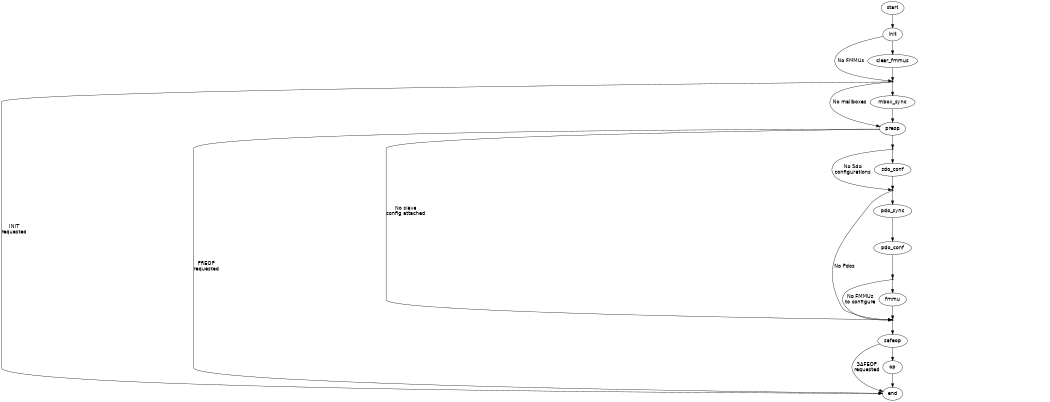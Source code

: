 
/* $Id$ */

digraph slaveconf {
    size="7,9"
    center=1
    ratio=fill

    start [fontname="Helvetica"]
    start -> init [weight=10]

    init [fontname="Helvetica"]
    //init -> init
    //init -> error
    init -> enter_mbox_sync [fontname="Helvetica",label ="No FMMUs"]
    init -> clear_fmmus [weight=10]

    clear_fmmus [fontname="Helvetica"]
    //clear_fmmus -> clear_fmmus
    //clear_fmmus -> error
    clear_fmmus -> enter_mbox_sync [weight=10]

    enter_mbox_sync [shape=point,label=""]
    enter_mbox_sync -> end [fontname="Helvetica",label="INIT\nrequested"]
    enter_mbox_sync -> preop [fontname="Helvetica",label="No mailboxes"]
    enter_mbox_sync -> mbox_sync [weight=10]

    mbox_sync [fontname="Helvetica"]
    //mbox_sync -> mbox_sync
    //mbox_sync -> error
    mbox_sync -> preop [weight=10]

    preop [fontname="Helvetica"]
    //preop -> preop
    //preop -> error
    preop -> end [fontname="Helvetica",label="PREOP\nrequested"]
    preop -> enter_safeop [fontname="Helvetica",label="No slave\nconfig attached"]
    preop -> enter_sdo_conf [weight=10]

    enter_sdo_conf [shape=point,label=""]
    enter_sdo_conf -> enter_pdo_sync [fontname="Helvetica",label="No Sdo\nconfigurations"]
    enter_sdo_conf -> sdo_conf [weight=10]

    sdo_conf [fontname="Helvetica"]
    //sdo_conf -> sdo_conf
    //sdo_conf -> error
    sdo_conf -> enter_pdo_sync [weight=10]

    enter_pdo_sync [shape=point,label=""]
    enter_pdo_sync -> enter_safeop [fontname="Helvetica",label="No Pdos"]
    enter_pdo_sync -> pdo_sync [weight=10]

    pdo_sync [fontname="Helvetica"]
    //pdo_sync -> pdo_sync
    //pdo_sync -> error
    pdo_sync -> pdo_conf [weight=10]

    pdo_conf [fontname="Helvetica"]
    //pdo_conf -> pdo_conf
    //pdo_conf -> error
    pdo_conf -> enter_fmmu [weight=10]

    enter_fmmu [shape=point,label=""]
    enter_fmmu -> enter_safeop [fontname="Helvetica",label="No FMMUs\nto configure"]
    enter_fmmu -> fmmu [weight=10]

    fmmu [fontname="Helvetica"]
    //fmmu -> fmmu
    //fmmu -> error
    fmmu -> enter_safeop [weight=10]

    enter_safeop [shape=point,label=""]
    enter_safeop -> safeop [weight=10]

    safeop [fontname="Helvetica"]
    //safeop -> safeop
    //safeop -> error
    safeop -> end [fontname="Helvetica",label="SAFEOP\nrequested"]
    safeop -> op [weight=10]

    op [fontname="Helvetica"]
    //op -> op
    //op -> error
    op -> end [weight=10]

    end [fontname="Helvetica"]
}
